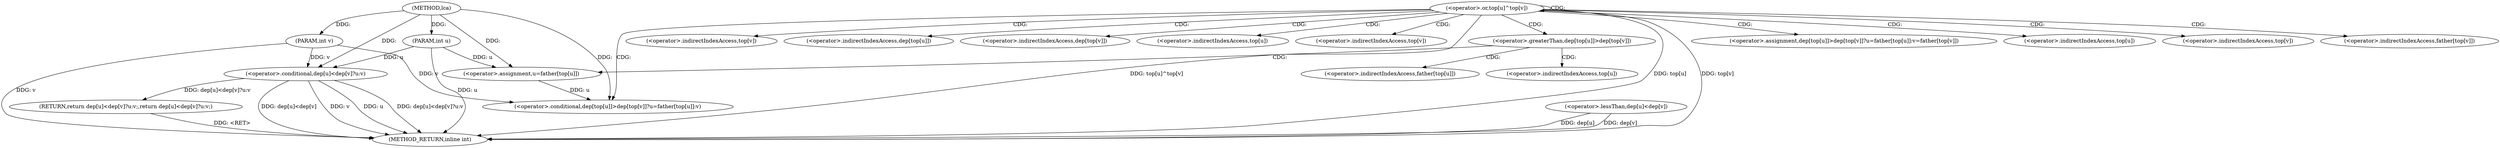 digraph "lca" {  
"1000285" [label = "(METHOD,lca)" ]
"1000334" [label = "(METHOD_RETURN,inline int)" ]
"1000286" [label = "(PARAM,int u)" ]
"1000287" [label = "(PARAM,int v)" ]
"1000323" [label = "(RETURN,return dep[u]<dep[v]?u:v;,return dep[u]<dep[v]?u:v;)" ]
"1000290" [label = "(<operator>.or,top[u]^top[v])" ]
"1000297" [label = "(<operator>.assignment,dep[top[u]]>dep[top[v]]?u=father[top[u]]:v=father[top[v]])" ]
"1000324" [label = "(<operator>.conditional,dep[u]<dep[v]?u:v)" ]
"1000298" [label = "(<operator>.conditional,dep[top[u]]>dep[top[v]]?u=father[top[u]]:v)" ]
"1000325" [label = "(<operator>.lessThan,dep[u]<dep[v])" ]
"1000299" [label = "(<operator>.greaterThan,dep[top[u]]>dep[top[v]])" ]
"1000310" [label = "(<operator>.assignment,u=father[top[u]])" ]
"1000291" [label = "(<operator>.indirectIndexAccess,top[u])" ]
"1000294" [label = "(<operator>.indirectIndexAccess,top[v])" ]
"1000318" [label = "(<operator>.indirectIndexAccess,father[top[v]])" ]
"1000320" [label = "(<operator>.indirectIndexAccess,top[v])" ]
"1000300" [label = "(<operator>.indirectIndexAccess,dep[top[u]])" ]
"1000305" [label = "(<operator>.indirectIndexAccess,dep[top[v]])" ]
"1000312" [label = "(<operator>.indirectIndexAccess,father[top[u]])" ]
"1000302" [label = "(<operator>.indirectIndexAccess,top[u])" ]
"1000307" [label = "(<operator>.indirectIndexAccess,top[v])" ]
"1000314" [label = "(<operator>.indirectIndexAccess,top[u])" ]
  "1000286" -> "1000334"  [ label = "DDG: u"] 
  "1000287" -> "1000334"  [ label = "DDG: v"] 
  "1000290" -> "1000334"  [ label = "DDG: top[u]"] 
  "1000290" -> "1000334"  [ label = "DDG: top[v]"] 
  "1000290" -> "1000334"  [ label = "DDG: top[u]^top[v]"] 
  "1000325" -> "1000334"  [ label = "DDG: dep[u]"] 
  "1000325" -> "1000334"  [ label = "DDG: dep[v]"] 
  "1000324" -> "1000334"  [ label = "DDG: dep[u]<dep[v]"] 
  "1000324" -> "1000334"  [ label = "DDG: v"] 
  "1000324" -> "1000334"  [ label = "DDG: u"] 
  "1000324" -> "1000334"  [ label = "DDG: dep[u]<dep[v]?u:v"] 
  "1000323" -> "1000334"  [ label = "DDG: <RET>"] 
  "1000285" -> "1000286"  [ label = "DDG: "] 
  "1000285" -> "1000287"  [ label = "DDG: "] 
  "1000324" -> "1000323"  [ label = "DDG: dep[u]<dep[v]?u:v"] 
  "1000287" -> "1000324"  [ label = "DDG: v"] 
  "1000285" -> "1000324"  [ label = "DDG: "] 
  "1000286" -> "1000324"  [ label = "DDG: u"] 
  "1000310" -> "1000298"  [ label = "DDG: u"] 
  "1000287" -> "1000298"  [ label = "DDG: v"] 
  "1000285" -> "1000298"  [ label = "DDG: "] 
  "1000286" -> "1000310"  [ label = "DDG: u"] 
  "1000285" -> "1000310"  [ label = "DDG: "] 
  "1000290" -> "1000294"  [ label = "CDG: "] 
  "1000290" -> "1000305"  [ label = "CDG: "] 
  "1000290" -> "1000299"  [ label = "CDG: "] 
  "1000290" -> "1000318"  [ label = "CDG: "] 
  "1000290" -> "1000300"  [ label = "CDG: "] 
  "1000290" -> "1000297"  [ label = "CDG: "] 
  "1000290" -> "1000307"  [ label = "CDG: "] 
  "1000290" -> "1000302"  [ label = "CDG: "] 
  "1000290" -> "1000320"  [ label = "CDG: "] 
  "1000290" -> "1000291"  [ label = "CDG: "] 
  "1000290" -> "1000290"  [ label = "CDG: "] 
  "1000290" -> "1000298"  [ label = "CDG: "] 
  "1000299" -> "1000314"  [ label = "CDG: "] 
  "1000299" -> "1000312"  [ label = "CDG: "] 
  "1000299" -> "1000310"  [ label = "CDG: "] 
}
